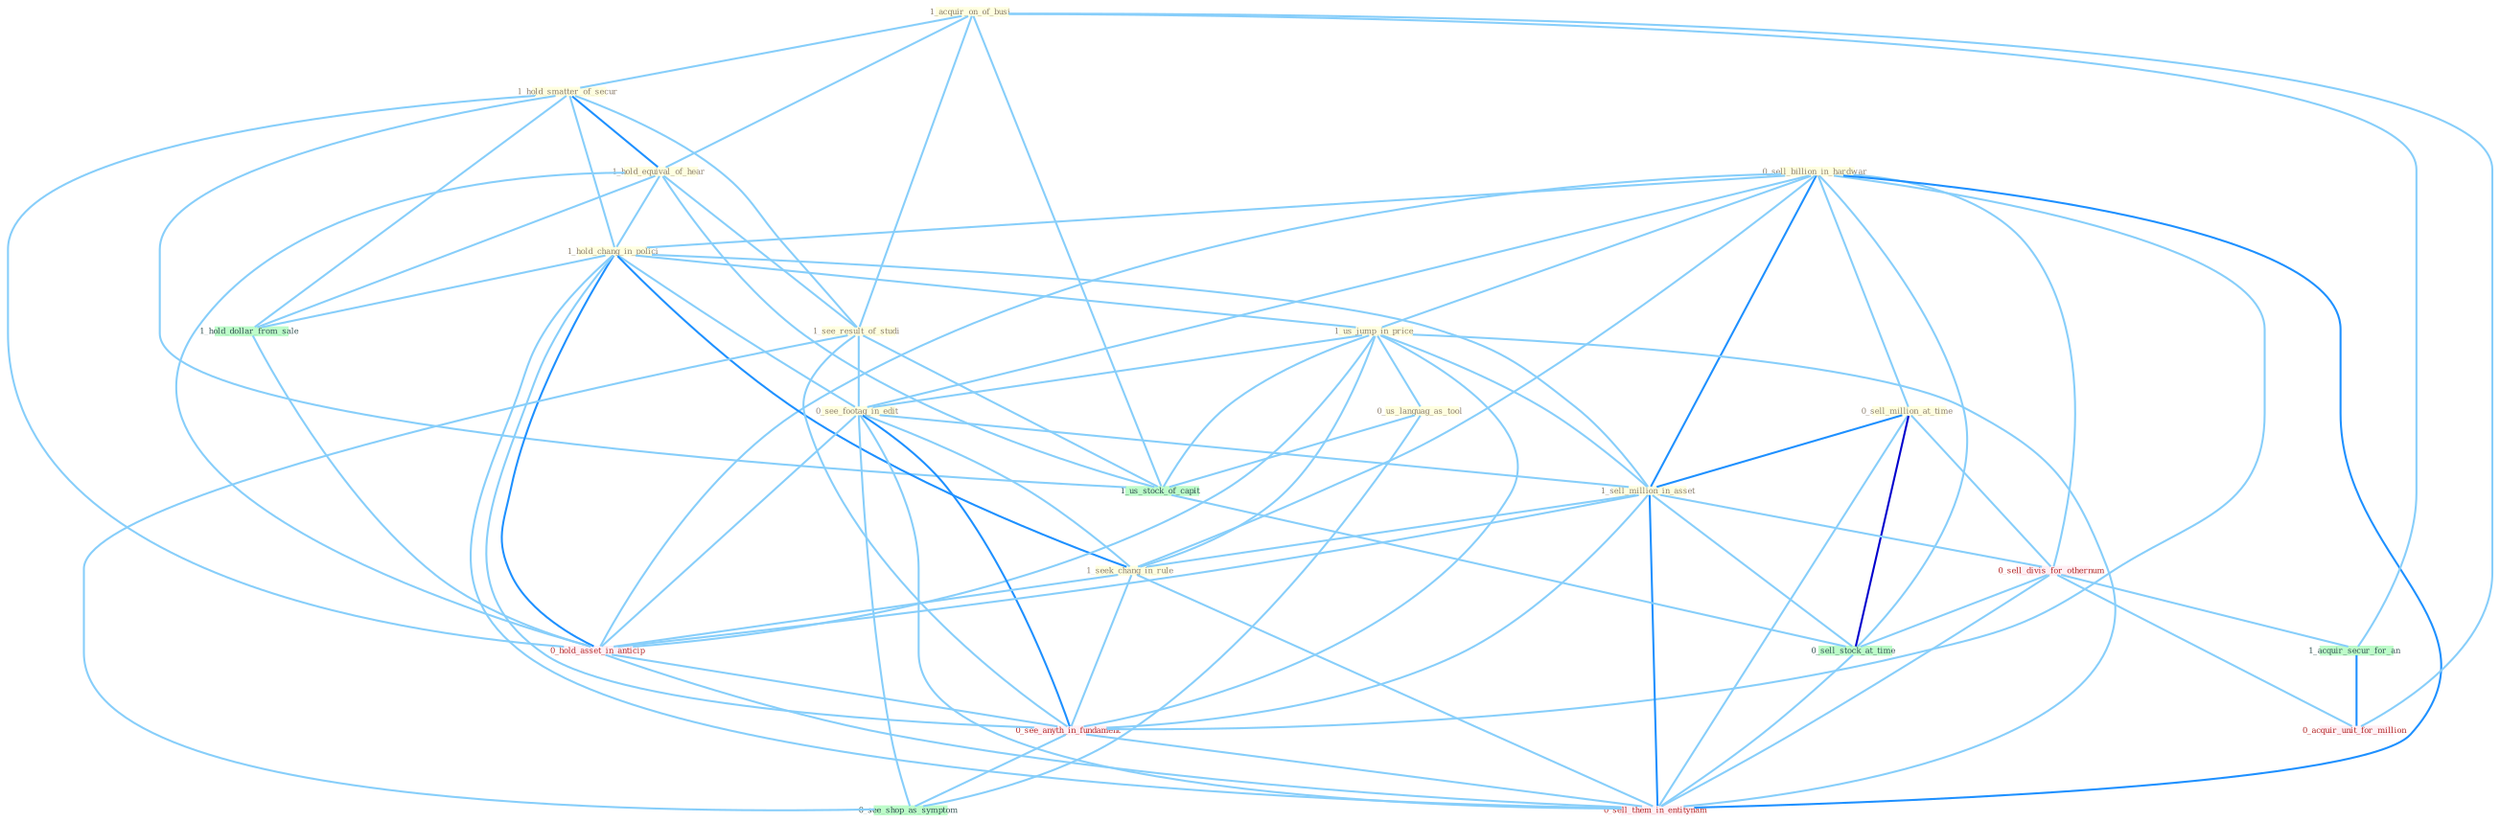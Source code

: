 Graph G{ 
    node
    [shape=polygon,style=filled,width=.5,height=.06,color="#BDFCC9",fixedsize=true,fontsize=4,
    fontcolor="#2f4f4f"];
    {node
    [color="#ffffe0", fontcolor="#8b7d6b"] "0_sell_billion_in_hardwar " "1_acquir_on_of_busi " "1_hold_smatter_of_secur " "1_hold_equival_of_hear " "1_hold_chang_in_polici " "1_us_jump_in_price " "0_us_languag_as_tool " "1_see_result_of_studi " "0_see_footag_in_edit " "0_sell_million_at_time " "1_sell_million_in_asset " "1_seek_chang_in_rule "}
{node [color="#fff0f5", fontcolor="#b22222"] "0_sell_divis_for_othernum " "0_hold_asset_in_anticip " "0_see_anyth_in_fundament " "0_acquir_unit_for_million " "0_sell_them_in_entitynam "}
edge [color="#B0E2FF"];

	"0_sell_billion_in_hardwar " -- "1_hold_chang_in_polici " [w="1", color="#87cefa" ];
	"0_sell_billion_in_hardwar " -- "1_us_jump_in_price " [w="1", color="#87cefa" ];
	"0_sell_billion_in_hardwar " -- "0_see_footag_in_edit " [w="1", color="#87cefa" ];
	"0_sell_billion_in_hardwar " -- "0_sell_million_at_time " [w="1", color="#87cefa" ];
	"0_sell_billion_in_hardwar " -- "1_sell_million_in_asset " [w="2", color="#1e90ff" , len=0.8];
	"0_sell_billion_in_hardwar " -- "1_seek_chang_in_rule " [w="1", color="#87cefa" ];
	"0_sell_billion_in_hardwar " -- "0_sell_divis_for_othernum " [w="1", color="#87cefa" ];
	"0_sell_billion_in_hardwar " -- "0_hold_asset_in_anticip " [w="1", color="#87cefa" ];
	"0_sell_billion_in_hardwar " -- "0_sell_stock_at_time " [w="1", color="#87cefa" ];
	"0_sell_billion_in_hardwar " -- "0_see_anyth_in_fundament " [w="1", color="#87cefa" ];
	"0_sell_billion_in_hardwar " -- "0_sell_them_in_entitynam " [w="2", color="#1e90ff" , len=0.8];
	"1_acquir_on_of_busi " -- "1_hold_smatter_of_secur " [w="1", color="#87cefa" ];
	"1_acquir_on_of_busi " -- "1_hold_equival_of_hear " [w="1", color="#87cefa" ];
	"1_acquir_on_of_busi " -- "1_see_result_of_studi " [w="1", color="#87cefa" ];
	"1_acquir_on_of_busi " -- "1_acquir_secur_for_an " [w="1", color="#87cefa" ];
	"1_acquir_on_of_busi " -- "1_us_stock_of_capit " [w="1", color="#87cefa" ];
	"1_acquir_on_of_busi " -- "0_acquir_unit_for_million " [w="1", color="#87cefa" ];
	"1_hold_smatter_of_secur " -- "1_hold_equival_of_hear " [w="2", color="#1e90ff" , len=0.8];
	"1_hold_smatter_of_secur " -- "1_hold_chang_in_polici " [w="1", color="#87cefa" ];
	"1_hold_smatter_of_secur " -- "1_see_result_of_studi " [w="1", color="#87cefa" ];
	"1_hold_smatter_of_secur " -- "1_us_stock_of_capit " [w="1", color="#87cefa" ];
	"1_hold_smatter_of_secur " -- "1_hold_dollar_from_sale " [w="1", color="#87cefa" ];
	"1_hold_smatter_of_secur " -- "0_hold_asset_in_anticip " [w="1", color="#87cefa" ];
	"1_hold_equival_of_hear " -- "1_hold_chang_in_polici " [w="1", color="#87cefa" ];
	"1_hold_equival_of_hear " -- "1_see_result_of_studi " [w="1", color="#87cefa" ];
	"1_hold_equival_of_hear " -- "1_us_stock_of_capit " [w="1", color="#87cefa" ];
	"1_hold_equival_of_hear " -- "1_hold_dollar_from_sale " [w="1", color="#87cefa" ];
	"1_hold_equival_of_hear " -- "0_hold_asset_in_anticip " [w="1", color="#87cefa" ];
	"1_hold_chang_in_polici " -- "1_us_jump_in_price " [w="1", color="#87cefa" ];
	"1_hold_chang_in_polici " -- "0_see_footag_in_edit " [w="1", color="#87cefa" ];
	"1_hold_chang_in_polici " -- "1_sell_million_in_asset " [w="1", color="#87cefa" ];
	"1_hold_chang_in_polici " -- "1_seek_chang_in_rule " [w="2", color="#1e90ff" , len=0.8];
	"1_hold_chang_in_polici " -- "1_hold_dollar_from_sale " [w="1", color="#87cefa" ];
	"1_hold_chang_in_polici " -- "0_hold_asset_in_anticip " [w="2", color="#1e90ff" , len=0.8];
	"1_hold_chang_in_polici " -- "0_see_anyth_in_fundament " [w="1", color="#87cefa" ];
	"1_hold_chang_in_polici " -- "0_sell_them_in_entitynam " [w="1", color="#87cefa" ];
	"1_us_jump_in_price " -- "0_us_languag_as_tool " [w="1", color="#87cefa" ];
	"1_us_jump_in_price " -- "0_see_footag_in_edit " [w="1", color="#87cefa" ];
	"1_us_jump_in_price " -- "1_sell_million_in_asset " [w="1", color="#87cefa" ];
	"1_us_jump_in_price " -- "1_seek_chang_in_rule " [w="1", color="#87cefa" ];
	"1_us_jump_in_price " -- "1_us_stock_of_capit " [w="1", color="#87cefa" ];
	"1_us_jump_in_price " -- "0_hold_asset_in_anticip " [w="1", color="#87cefa" ];
	"1_us_jump_in_price " -- "0_see_anyth_in_fundament " [w="1", color="#87cefa" ];
	"1_us_jump_in_price " -- "0_sell_them_in_entitynam " [w="1", color="#87cefa" ];
	"0_us_languag_as_tool " -- "1_us_stock_of_capit " [w="1", color="#87cefa" ];
	"0_us_languag_as_tool " -- "0_see_shop_as_symptom " [w="1", color="#87cefa" ];
	"1_see_result_of_studi " -- "0_see_footag_in_edit " [w="1", color="#87cefa" ];
	"1_see_result_of_studi " -- "1_us_stock_of_capit " [w="1", color="#87cefa" ];
	"1_see_result_of_studi " -- "0_see_anyth_in_fundament " [w="1", color="#87cefa" ];
	"1_see_result_of_studi " -- "0_see_shop_as_symptom " [w="1", color="#87cefa" ];
	"0_see_footag_in_edit " -- "1_sell_million_in_asset " [w="1", color="#87cefa" ];
	"0_see_footag_in_edit " -- "1_seek_chang_in_rule " [w="1", color="#87cefa" ];
	"0_see_footag_in_edit " -- "0_hold_asset_in_anticip " [w="1", color="#87cefa" ];
	"0_see_footag_in_edit " -- "0_see_anyth_in_fundament " [w="2", color="#1e90ff" , len=0.8];
	"0_see_footag_in_edit " -- "0_see_shop_as_symptom " [w="1", color="#87cefa" ];
	"0_see_footag_in_edit " -- "0_sell_them_in_entitynam " [w="1", color="#87cefa" ];
	"0_sell_million_at_time " -- "1_sell_million_in_asset " [w="2", color="#1e90ff" , len=0.8];
	"0_sell_million_at_time " -- "0_sell_divis_for_othernum " [w="1", color="#87cefa" ];
	"0_sell_million_at_time " -- "0_sell_stock_at_time " [w="3", color="#0000cd" , len=0.6];
	"0_sell_million_at_time " -- "0_sell_them_in_entitynam " [w="1", color="#87cefa" ];
	"1_sell_million_in_asset " -- "1_seek_chang_in_rule " [w="1", color="#87cefa" ];
	"1_sell_million_in_asset " -- "0_sell_divis_for_othernum " [w="1", color="#87cefa" ];
	"1_sell_million_in_asset " -- "0_hold_asset_in_anticip " [w="1", color="#87cefa" ];
	"1_sell_million_in_asset " -- "0_sell_stock_at_time " [w="1", color="#87cefa" ];
	"1_sell_million_in_asset " -- "0_see_anyth_in_fundament " [w="1", color="#87cefa" ];
	"1_sell_million_in_asset " -- "0_sell_them_in_entitynam " [w="2", color="#1e90ff" , len=0.8];
	"1_seek_chang_in_rule " -- "0_hold_asset_in_anticip " [w="1", color="#87cefa" ];
	"1_seek_chang_in_rule " -- "0_see_anyth_in_fundament " [w="1", color="#87cefa" ];
	"1_seek_chang_in_rule " -- "0_sell_them_in_entitynam " [w="1", color="#87cefa" ];
	"0_sell_divis_for_othernum " -- "1_acquir_secur_for_an " [w="1", color="#87cefa" ];
	"0_sell_divis_for_othernum " -- "0_sell_stock_at_time " [w="1", color="#87cefa" ];
	"0_sell_divis_for_othernum " -- "0_acquir_unit_for_million " [w="1", color="#87cefa" ];
	"0_sell_divis_for_othernum " -- "0_sell_them_in_entitynam " [w="1", color="#87cefa" ];
	"1_acquir_secur_for_an " -- "0_acquir_unit_for_million " [w="2", color="#1e90ff" , len=0.8];
	"1_us_stock_of_capit " -- "0_sell_stock_at_time " [w="1", color="#87cefa" ];
	"1_hold_dollar_from_sale " -- "0_hold_asset_in_anticip " [w="1", color="#87cefa" ];
	"0_hold_asset_in_anticip " -- "0_see_anyth_in_fundament " [w="1", color="#87cefa" ];
	"0_hold_asset_in_anticip " -- "0_sell_them_in_entitynam " [w="1", color="#87cefa" ];
	"0_sell_stock_at_time " -- "0_sell_them_in_entitynam " [w="1", color="#87cefa" ];
	"0_see_anyth_in_fundament " -- "0_see_shop_as_symptom " [w="1", color="#87cefa" ];
	"0_see_anyth_in_fundament " -- "0_sell_them_in_entitynam " [w="1", color="#87cefa" ];
}